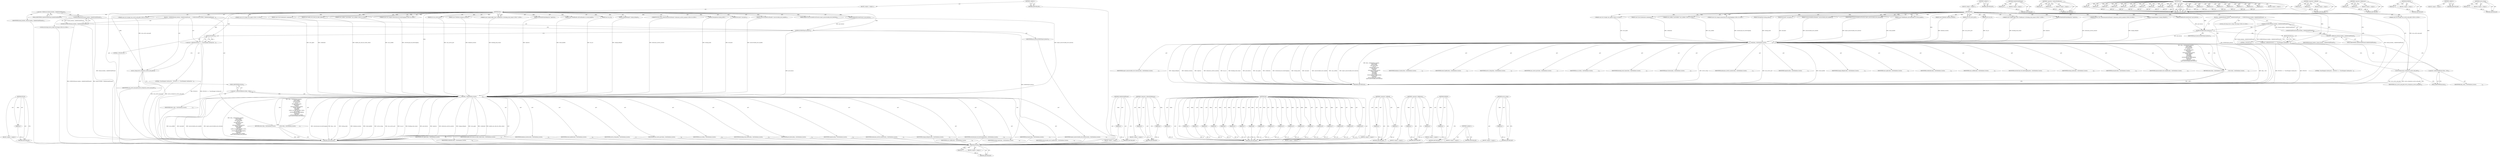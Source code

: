 digraph "server_string" {
vulnerable_134 [label=<(METHOD,DVLOG)>];
vulnerable_135 [label=<(PARAM,p1)>];
vulnerable_136 [label=<(BLOCK,&lt;empty&gt;,&lt;empty&gt;)>];
vulnerable_137 [label=<(METHOD_RETURN,ANY)>];
vulnerable_6 [label=<(METHOD,&lt;global&gt;)<SUB>1</SUB>>];
vulnerable_7 [label=<(BLOCK,&lt;empty&gt;,&lt;empty&gt;)<SUB>1</SUB>>];
vulnerable_8 [label=<(METHOD,Init)<SUB>1</SUB>>];
vulnerable_9 [label=<(PARAM,const FilePath&amp; database_location)<SUB>2</SUB>>];
vulnerable_10 [label=<(PARAM,const WeakHandle&lt;JsEventHandler&gt;&amp; event_handler)<SUB>3</SUB>>];
vulnerable_11 [label="<(PARAM,const std::string&amp; sync_server_and_path)<SUB>4</SUB>>"];
vulnerable_12 [label=<(PARAM,int sync_server_port)<SUB>5</SUB>>];
vulnerable_13 [label=<(PARAM,bool use_ssl)<SUB>6</SUB>>];
vulnerable_14 [label="<(PARAM,const scoped_refptr&lt;base::TaskRunner&gt;&amp; blocking_task_runner)<SUB>7</SUB>>"];
vulnerable_15 [label=<(PARAM,HttpPostProviderFactory* post_factory)<SUB>8</SUB>>];
vulnerable_16 [label=<(PARAM,ModelSafeWorkerRegistrar* registrar)<SUB>9</SUB>>];
vulnerable_17 [label="<(PARAM,browser_sync::ExtensionsActivityMonitor* extensions_activity_monitor)<SUB>10</SUB>>"];
vulnerable_18 [label=<(PARAM,ChangeDelegate* change_delegate)<SUB>11</SUB>>];
vulnerable_19 [label="<(PARAM,const std::string&amp; user_agent)<SUB>12</SUB>>"];
vulnerable_20 [label=<(PARAM,const SyncCredentials&amp; credentials)<SUB>13</SUB>>];
vulnerable_21 [label=<(PARAM,bool enable_sync_tabs_for_other_clients)<SUB>14</SUB>>];
vulnerable_22 [label="<(PARAM,sync_notifier::SyncNotifier* sync_notifier)<SUB>15</SUB>>"];
vulnerable_23 [label="<(PARAM,const std::string&amp; restored_key_for_bootstrapping)<SUB>16</SUB>>"];
vulnerable_24 [label=<(PARAM,TestingMode testing_mode)<SUB>17</SUB>>];
vulnerable_25 [label=<(PARAM,Encryptor* encryptor)<SUB>18</SUB>>];
vulnerable_26 [label=<(PARAM,UnrecoverableErrorHandler* unrecoverable_error_handler)<SUB>19</SUB>>];
vulnerable_27 [label=<(PARAM,ReportUnrecoverableErrorFunction report_unrecoverable_error_function)<SUB>20</SUB>>];
vulnerable_28 [label=<(BLOCK,{
  DCHECK(thread_checker_.CalledOnValidThread(...,{
  DCHECK(thread_checker_.CalledOnValidThread(...)<SUB>20</SUB>>];
vulnerable_29 [label=<(DCHECK,DCHECK(thread_checker_.CalledOnValidThread()))<SUB>21</SUB>>];
vulnerable_30 [label=<(CalledOnValidThread,thread_checker_.CalledOnValidThread())<SUB>21</SUB>>];
vulnerable_31 [label=<(&lt;operator&gt;.fieldAccess,thread_checker_.CalledOnValidThread)<SUB>21</SUB>>];
vulnerable_32 [label=<(IDENTIFIER,thread_checker_,thread_checker_.CalledOnValidThread())<SUB>21</SUB>>];
vulnerable_33 [label=<(FIELD_IDENTIFIER,CalledOnValidThread,CalledOnValidThread)<SUB>21</SUB>>];
vulnerable_34 [label=<(DCHECK,DCHECK(post_factory))<SUB>22</SUB>>];
vulnerable_35 [label=<(IDENTIFIER,post_factory,DCHECK(post_factory))<SUB>22</SUB>>];
vulnerable_36 [label=<(&lt;operator&gt;.shiftLeft,DVLOG(1) &lt;&lt; &quot;SyncManager starting Init...&quot;)<SUB>23</SUB>>];
vulnerable_37 [label=<(DVLOG,DVLOG(1))<SUB>23</SUB>>];
vulnerable_38 [label=<(LITERAL,1,DVLOG(1))<SUB>23</SUB>>];
vulnerable_39 [label=<(LITERAL,&quot;SyncManager starting Init...&quot;,DVLOG(1) &lt;&lt; &quot;SyncManager starting Init...&quot;)<SUB>23</SUB>>];
vulnerable_40 [label="<(LOCAL,std.string server_string: std.string)<SUB>24</SUB>>"];
vulnerable_41 [label=<(server_string,server_string(sync_server_and_path))<SUB>24</SUB>>];
vulnerable_42 [label=<(IDENTIFIER,sync_server_and_path,server_string(sync_server_and_path))<SUB>24</SUB>>];
vulnerable_43 [label=<(RETURN,return data_-&gt;Init(database_location,
         ...,return data_-&gt;Init(database_location,
         ...)<SUB>25</SUB>>];
vulnerable_44 [label=<(Init,data_-&gt;Init(database_location,
                ...)<SUB>25</SUB>>];
vulnerable_45 [label=<(&lt;operator&gt;.indirectFieldAccess,data_-&gt;Init)<SUB>25</SUB>>];
vulnerable_46 [label=<(IDENTIFIER,data_,data_-&gt;Init(database_location,
                ...)<SUB>25</SUB>>];
vulnerable_47 [label=<(FIELD_IDENTIFIER,Init,Init)<SUB>25</SUB>>];
vulnerable_48 [label=<(IDENTIFIER,database_location,data_-&gt;Init(database_location,
                ...)<SUB>25</SUB>>];
vulnerable_49 [label=<(IDENTIFIER,event_handler,data_-&gt;Init(database_location,
                ...)<SUB>26</SUB>>];
vulnerable_50 [label=<(IDENTIFIER,server_string,data_-&gt;Init(database_location,
                ...)<SUB>27</SUB>>];
vulnerable_51 [label=<(IDENTIFIER,sync_server_port,data_-&gt;Init(database_location,
                ...)<SUB>28</SUB>>];
vulnerable_52 [label=<(IDENTIFIER,use_ssl,data_-&gt;Init(database_location,
                ...)<SUB>29</SUB>>];
vulnerable_53 [label=<(IDENTIFIER,blocking_task_runner,data_-&gt;Init(database_location,
                ...)<SUB>30</SUB>>];
vulnerable_54 [label=<(IDENTIFIER,post_factory,data_-&gt;Init(database_location,
                ...)<SUB>31</SUB>>];
vulnerable_55 [label=<(IDENTIFIER,registrar,data_-&gt;Init(database_location,
                ...)<SUB>32</SUB>>];
vulnerable_56 [label=<(IDENTIFIER,extensions_activity_monitor,data_-&gt;Init(database_location,
                ...)<SUB>33</SUB>>];
vulnerable_57 [label=<(IDENTIFIER,change_delegate,data_-&gt;Init(database_location,
                ...)<SUB>34</SUB>>];
vulnerable_58 [label=<(IDENTIFIER,user_agent,data_-&gt;Init(database_location,
                ...)<SUB>35</SUB>>];
vulnerable_59 [label=<(IDENTIFIER,credentials,data_-&gt;Init(database_location,
                ...)<SUB>36</SUB>>];
vulnerable_60 [label=<(IDENTIFIER,enable_sync_tabs_for_other_clients,data_-&gt;Init(database_location,
                ...)<SUB>37</SUB>>];
vulnerable_61 [label=<(IDENTIFIER,sync_notifier,data_-&gt;Init(database_location,
                ...)<SUB>38</SUB>>];
vulnerable_62 [label=<(IDENTIFIER,restored_key_for_bootstrapping,data_-&gt;Init(database_location,
                ...)<SUB>39</SUB>>];
vulnerable_63 [label=<(IDENTIFIER,testing_mode,data_-&gt;Init(database_location,
                ...)<SUB>40</SUB>>];
vulnerable_64 [label=<(IDENTIFIER,encryptor,data_-&gt;Init(database_location,
                ...)<SUB>41</SUB>>];
vulnerable_65 [label=<(IDENTIFIER,unrecoverable_error_handler,data_-&gt;Init(database_location,
                ...)<SUB>42</SUB>>];
vulnerable_66 [label=<(IDENTIFIER,report_unrecoverable_error_function,data_-&gt;Init(database_location,
                ...)<SUB>43</SUB>>];
vulnerable_67 [label=<(METHOD_RETURN,bool)<SUB>1</SUB>>];
vulnerable_69 [label=<(METHOD_RETURN,ANY)<SUB>1</SUB>>];
vulnerable_120 [label=<(METHOD,CalledOnValidThread)>];
vulnerable_121 [label=<(PARAM,p1)>];
vulnerable_122 [label=<(BLOCK,&lt;empty&gt;,&lt;empty&gt;)>];
vulnerable_123 [label=<(METHOD_RETURN,ANY)>];
vulnerable_165 [label=<(METHOD,&lt;operator&gt;.indirectFieldAccess)>];
vulnerable_166 [label=<(PARAM,p1)>];
vulnerable_167 [label=<(PARAM,p2)>];
vulnerable_168 [label=<(BLOCK,&lt;empty&gt;,&lt;empty&gt;)>];
vulnerable_169 [label=<(METHOD_RETURN,ANY)>];
vulnerable_142 [label=<(METHOD,Init)>];
vulnerable_143 [label=<(PARAM,p1)>];
vulnerable_144 [label=<(PARAM,p2)>];
vulnerable_145 [label=<(PARAM,p3)>];
vulnerable_146 [label=<(PARAM,p4)>];
vulnerable_147 [label=<(PARAM,p5)>];
vulnerable_148 [label=<(PARAM,p6)>];
vulnerable_149 [label=<(PARAM,p7)>];
vulnerable_150 [label=<(PARAM,p8)>];
vulnerable_151 [label=<(PARAM,p9)>];
vulnerable_152 [label=<(PARAM,p10)>];
vulnerable_153 [label=<(PARAM,p11)>];
vulnerable_154 [label=<(PARAM,p12)>];
vulnerable_155 [label=<(PARAM,p13)>];
vulnerable_156 [label=<(PARAM,p14)>];
vulnerable_157 [label=<(PARAM,p15)>];
vulnerable_158 [label=<(PARAM,p16)>];
vulnerable_159 [label=<(PARAM,p17)>];
vulnerable_160 [label=<(PARAM,p18)>];
vulnerable_161 [label=<(PARAM,p19)>];
vulnerable_162 [label=<(PARAM,p20)>];
vulnerable_163 [label=<(BLOCK,&lt;empty&gt;,&lt;empty&gt;)>];
vulnerable_164 [label=<(METHOD_RETURN,ANY)>];
vulnerable_129 [label=<(METHOD,&lt;operator&gt;.shiftLeft)>];
vulnerable_130 [label=<(PARAM,p1)>];
vulnerable_131 [label=<(PARAM,p2)>];
vulnerable_132 [label=<(BLOCK,&lt;empty&gt;,&lt;empty&gt;)>];
vulnerable_133 [label=<(METHOD_RETURN,ANY)>];
vulnerable_124 [label=<(METHOD,&lt;operator&gt;.fieldAccess)>];
vulnerable_125 [label=<(PARAM,p1)>];
vulnerable_126 [label=<(PARAM,p2)>];
vulnerable_127 [label=<(BLOCK,&lt;empty&gt;,&lt;empty&gt;)>];
vulnerable_128 [label=<(METHOD_RETURN,ANY)>];
vulnerable_116 [label=<(METHOD,DCHECK)>];
vulnerable_117 [label=<(PARAM,p1)>];
vulnerable_118 [label=<(BLOCK,&lt;empty&gt;,&lt;empty&gt;)>];
vulnerable_119 [label=<(METHOD_RETURN,ANY)>];
vulnerable_110 [label=<(METHOD,&lt;global&gt;)<SUB>1</SUB>>];
vulnerable_111 [label=<(BLOCK,&lt;empty&gt;,&lt;empty&gt;)>];
vulnerable_112 [label=<(METHOD_RETURN,ANY)>];
vulnerable_138 [label=<(METHOD,server_string)>];
vulnerable_139 [label=<(PARAM,p1)>];
vulnerable_140 [label=<(BLOCK,&lt;empty&gt;,&lt;empty&gt;)>];
vulnerable_141 [label=<(METHOD_RETURN,ANY)>];
fixed_132 [label=<(METHOD,DVLOG)>];
fixed_133 [label=<(PARAM,p1)>];
fixed_134 [label=<(BLOCK,&lt;empty&gt;,&lt;empty&gt;)>];
fixed_135 [label=<(METHOD_RETURN,ANY)>];
fixed_6 [label=<(METHOD,&lt;global&gt;)<SUB>1</SUB>>];
fixed_7 [label=<(BLOCK,&lt;empty&gt;,&lt;empty&gt;)<SUB>1</SUB>>];
fixed_8 [label=<(METHOD,Init)<SUB>1</SUB>>];
fixed_9 [label=<(PARAM,const FilePath&amp; database_location)<SUB>2</SUB>>];
fixed_10 [label=<(PARAM,const WeakHandle&lt;JsEventHandler&gt;&amp; event_handler)<SUB>3</SUB>>];
fixed_11 [label="<(PARAM,const std::string&amp; sync_server_and_path)<SUB>4</SUB>>"];
fixed_12 [label=<(PARAM,int sync_server_port)<SUB>5</SUB>>];
fixed_13 [label=<(PARAM,bool use_ssl)<SUB>6</SUB>>];
fixed_14 [label="<(PARAM,const scoped_refptr&lt;base::TaskRunner&gt;&amp; blocking_task_runner)<SUB>7</SUB>>"];
fixed_15 [label=<(PARAM,HttpPostProviderFactory* post_factory)<SUB>8</SUB>>];
fixed_16 [label=<(PARAM,ModelSafeWorkerRegistrar* registrar)<SUB>9</SUB>>];
fixed_17 [label="<(PARAM,browser_sync::ExtensionsActivityMonitor* extensions_activity_monitor)<SUB>10</SUB>>"];
fixed_18 [label=<(PARAM,ChangeDelegate* change_delegate)<SUB>11</SUB>>];
fixed_19 [label="<(PARAM,const std::string&amp; user_agent)<SUB>12</SUB>>"];
fixed_20 [label=<(PARAM,const SyncCredentials&amp; credentials)<SUB>13</SUB>>];
fixed_21 [label="<(PARAM,sync_notifier::SyncNotifier* sync_notifier)<SUB>14</SUB>>"];
fixed_22 [label="<(PARAM,const std::string&amp; restored_key_for_bootstrapping)<SUB>15</SUB>>"];
fixed_23 [label=<(PARAM,TestingMode testing_mode)<SUB>16</SUB>>];
fixed_24 [label=<(PARAM,Encryptor* encryptor)<SUB>17</SUB>>];
fixed_25 [label=<(PARAM,UnrecoverableErrorHandler* unrecoverable_error_handler)<SUB>18</SUB>>];
fixed_26 [label=<(PARAM,ReportUnrecoverableErrorFunction report_unrecoverable_error_function)<SUB>19</SUB>>];
fixed_27 [label=<(BLOCK,{
  DCHECK(thread_checker_.CalledOnValidThread(...,{
  DCHECK(thread_checker_.CalledOnValidThread(...)<SUB>19</SUB>>];
fixed_28 [label=<(DCHECK,DCHECK(thread_checker_.CalledOnValidThread()))<SUB>20</SUB>>];
fixed_29 [label=<(CalledOnValidThread,thread_checker_.CalledOnValidThread())<SUB>20</SUB>>];
fixed_30 [label=<(&lt;operator&gt;.fieldAccess,thread_checker_.CalledOnValidThread)<SUB>20</SUB>>];
fixed_31 [label=<(IDENTIFIER,thread_checker_,thread_checker_.CalledOnValidThread())<SUB>20</SUB>>];
fixed_32 [label=<(FIELD_IDENTIFIER,CalledOnValidThread,CalledOnValidThread)<SUB>20</SUB>>];
fixed_33 [label=<(DCHECK,DCHECK(post_factory))<SUB>21</SUB>>];
fixed_34 [label=<(IDENTIFIER,post_factory,DCHECK(post_factory))<SUB>21</SUB>>];
fixed_35 [label=<(&lt;operator&gt;.shiftLeft,DVLOG(1) &lt;&lt; &quot;SyncManager starting Init...&quot;)<SUB>22</SUB>>];
fixed_36 [label=<(DVLOG,DVLOG(1))<SUB>22</SUB>>];
fixed_37 [label=<(LITERAL,1,DVLOG(1))<SUB>22</SUB>>];
fixed_38 [label=<(LITERAL,&quot;SyncManager starting Init...&quot;,DVLOG(1) &lt;&lt; &quot;SyncManager starting Init...&quot;)<SUB>22</SUB>>];
fixed_39 [label="<(LOCAL,std.string server_string: std.string)<SUB>23</SUB>>"];
fixed_40 [label=<(server_string,server_string(sync_server_and_path))<SUB>23</SUB>>];
fixed_41 [label=<(IDENTIFIER,sync_server_and_path,server_string(sync_server_and_path))<SUB>23</SUB>>];
fixed_42 [label=<(RETURN,return data_-&gt;Init(database_location,
         ...,return data_-&gt;Init(database_location,
         ...)<SUB>24</SUB>>];
fixed_43 [label=<(Init,data_-&gt;Init(database_location,
                ...)<SUB>24</SUB>>];
fixed_44 [label=<(&lt;operator&gt;.indirectFieldAccess,data_-&gt;Init)<SUB>24</SUB>>];
fixed_45 [label=<(IDENTIFIER,data_,data_-&gt;Init(database_location,
                ...)<SUB>24</SUB>>];
fixed_46 [label=<(FIELD_IDENTIFIER,Init,Init)<SUB>24</SUB>>];
fixed_47 [label=<(IDENTIFIER,database_location,data_-&gt;Init(database_location,
                ...)<SUB>24</SUB>>];
fixed_48 [label=<(IDENTIFIER,event_handler,data_-&gt;Init(database_location,
                ...)<SUB>25</SUB>>];
fixed_49 [label=<(IDENTIFIER,server_string,data_-&gt;Init(database_location,
                ...)<SUB>26</SUB>>];
fixed_50 [label=<(IDENTIFIER,sync_server_port,data_-&gt;Init(database_location,
                ...)<SUB>27</SUB>>];
fixed_51 [label=<(IDENTIFIER,use_ssl,data_-&gt;Init(database_location,
                ...)<SUB>28</SUB>>];
fixed_52 [label=<(IDENTIFIER,blocking_task_runner,data_-&gt;Init(database_location,
                ...)<SUB>29</SUB>>];
fixed_53 [label=<(IDENTIFIER,post_factory,data_-&gt;Init(database_location,
                ...)<SUB>30</SUB>>];
fixed_54 [label=<(IDENTIFIER,registrar,data_-&gt;Init(database_location,
                ...)<SUB>31</SUB>>];
fixed_55 [label=<(IDENTIFIER,extensions_activity_monitor,data_-&gt;Init(database_location,
                ...)<SUB>32</SUB>>];
fixed_56 [label=<(IDENTIFIER,change_delegate,data_-&gt;Init(database_location,
                ...)<SUB>33</SUB>>];
fixed_57 [label=<(IDENTIFIER,user_agent,data_-&gt;Init(database_location,
                ...)<SUB>34</SUB>>];
fixed_58 [label=<(IDENTIFIER,credentials,data_-&gt;Init(database_location,
                ...)<SUB>35</SUB>>];
fixed_59 [label=<(IDENTIFIER,sync_notifier,data_-&gt;Init(database_location,
                ...)<SUB>36</SUB>>];
fixed_60 [label=<(IDENTIFIER,restored_key_for_bootstrapping,data_-&gt;Init(database_location,
                ...)<SUB>37</SUB>>];
fixed_61 [label=<(IDENTIFIER,testing_mode,data_-&gt;Init(database_location,
                ...)<SUB>38</SUB>>];
fixed_62 [label=<(IDENTIFIER,encryptor,data_-&gt;Init(database_location,
                ...)<SUB>39</SUB>>];
fixed_63 [label=<(IDENTIFIER,unrecoverable_error_handler,data_-&gt;Init(database_location,
                ...)<SUB>40</SUB>>];
fixed_64 [label=<(IDENTIFIER,report_unrecoverable_error_function,data_-&gt;Init(database_location,
                ...)<SUB>41</SUB>>];
fixed_65 [label=<(METHOD_RETURN,bool)<SUB>1</SUB>>];
fixed_67 [label=<(METHOD_RETURN,ANY)<SUB>1</SUB>>];
fixed_118 [label=<(METHOD,CalledOnValidThread)>];
fixed_119 [label=<(PARAM,p1)>];
fixed_120 [label=<(BLOCK,&lt;empty&gt;,&lt;empty&gt;)>];
fixed_121 [label=<(METHOD_RETURN,ANY)>];
fixed_162 [label=<(METHOD,&lt;operator&gt;.indirectFieldAccess)>];
fixed_163 [label=<(PARAM,p1)>];
fixed_164 [label=<(PARAM,p2)>];
fixed_165 [label=<(BLOCK,&lt;empty&gt;,&lt;empty&gt;)>];
fixed_166 [label=<(METHOD_RETURN,ANY)>];
fixed_140 [label=<(METHOD,Init)>];
fixed_141 [label=<(PARAM,p1)>];
fixed_142 [label=<(PARAM,p2)>];
fixed_143 [label=<(PARAM,p3)>];
fixed_144 [label=<(PARAM,p4)>];
fixed_145 [label=<(PARAM,p5)>];
fixed_146 [label=<(PARAM,p6)>];
fixed_147 [label=<(PARAM,p7)>];
fixed_148 [label=<(PARAM,p8)>];
fixed_149 [label=<(PARAM,p9)>];
fixed_150 [label=<(PARAM,p10)>];
fixed_151 [label=<(PARAM,p11)>];
fixed_152 [label=<(PARAM,p12)>];
fixed_153 [label=<(PARAM,p13)>];
fixed_154 [label=<(PARAM,p14)>];
fixed_155 [label=<(PARAM,p15)>];
fixed_156 [label=<(PARAM,p16)>];
fixed_157 [label=<(PARAM,p17)>];
fixed_158 [label=<(PARAM,p18)>];
fixed_159 [label=<(PARAM,p19)>];
fixed_160 [label=<(BLOCK,&lt;empty&gt;,&lt;empty&gt;)>];
fixed_161 [label=<(METHOD_RETURN,ANY)>];
fixed_127 [label=<(METHOD,&lt;operator&gt;.shiftLeft)>];
fixed_128 [label=<(PARAM,p1)>];
fixed_129 [label=<(PARAM,p2)>];
fixed_130 [label=<(BLOCK,&lt;empty&gt;,&lt;empty&gt;)>];
fixed_131 [label=<(METHOD_RETURN,ANY)>];
fixed_122 [label=<(METHOD,&lt;operator&gt;.fieldAccess)>];
fixed_123 [label=<(PARAM,p1)>];
fixed_124 [label=<(PARAM,p2)>];
fixed_125 [label=<(BLOCK,&lt;empty&gt;,&lt;empty&gt;)>];
fixed_126 [label=<(METHOD_RETURN,ANY)>];
fixed_114 [label=<(METHOD,DCHECK)>];
fixed_115 [label=<(PARAM,p1)>];
fixed_116 [label=<(BLOCK,&lt;empty&gt;,&lt;empty&gt;)>];
fixed_117 [label=<(METHOD_RETURN,ANY)>];
fixed_108 [label=<(METHOD,&lt;global&gt;)<SUB>1</SUB>>];
fixed_109 [label=<(BLOCK,&lt;empty&gt;,&lt;empty&gt;)>];
fixed_110 [label=<(METHOD_RETURN,ANY)>];
fixed_136 [label=<(METHOD,server_string)>];
fixed_137 [label=<(PARAM,p1)>];
fixed_138 [label=<(BLOCK,&lt;empty&gt;,&lt;empty&gt;)>];
fixed_139 [label=<(METHOD_RETURN,ANY)>];
vulnerable_134 -> vulnerable_135  [key=0, label="AST: "];
vulnerable_134 -> vulnerable_135  [key=1, label="DDG: "];
vulnerable_134 -> vulnerable_136  [key=0, label="AST: "];
vulnerable_134 -> vulnerable_137  [key=0, label="AST: "];
vulnerable_134 -> vulnerable_137  [key=1, label="CFG: "];
vulnerable_135 -> vulnerable_137  [key=0, label="DDG: p1"];
vulnerable_136 -> fixed_132  [key=0];
vulnerable_137 -> fixed_132  [key=0];
vulnerable_6 -> vulnerable_7  [key=0, label="AST: "];
vulnerable_6 -> vulnerable_69  [key=0, label="AST: "];
vulnerable_6 -> vulnerable_69  [key=1, label="CFG: "];
vulnerable_7 -> vulnerable_8  [key=0, label="AST: "];
vulnerable_8 -> vulnerable_9  [key=0, label="AST: "];
vulnerable_8 -> vulnerable_9  [key=1, label="DDG: "];
vulnerable_8 -> vulnerable_10  [key=0, label="AST: "];
vulnerable_8 -> vulnerable_10  [key=1, label="DDG: "];
vulnerable_8 -> vulnerable_11  [key=0, label="AST: "];
vulnerable_8 -> vulnerable_11  [key=1, label="DDG: "];
vulnerable_8 -> vulnerable_12  [key=0, label="AST: "];
vulnerable_8 -> vulnerable_12  [key=1, label="DDG: "];
vulnerable_8 -> vulnerable_13  [key=0, label="AST: "];
vulnerable_8 -> vulnerable_13  [key=1, label="DDG: "];
vulnerable_8 -> vulnerable_14  [key=0, label="AST: "];
vulnerable_8 -> vulnerable_14  [key=1, label="DDG: "];
vulnerable_8 -> vulnerable_15  [key=0, label="AST: "];
vulnerable_8 -> vulnerable_15  [key=1, label="DDG: "];
vulnerable_8 -> vulnerable_16  [key=0, label="AST: "];
vulnerable_8 -> vulnerable_16  [key=1, label="DDG: "];
vulnerable_8 -> vulnerable_17  [key=0, label="AST: "];
vulnerable_8 -> vulnerable_17  [key=1, label="DDG: "];
vulnerable_8 -> vulnerable_18  [key=0, label="AST: "];
vulnerable_8 -> vulnerable_18  [key=1, label="DDG: "];
vulnerable_8 -> vulnerable_19  [key=0, label="AST: "];
vulnerable_8 -> vulnerable_19  [key=1, label="DDG: "];
vulnerable_8 -> vulnerable_20  [key=0, label="AST: "];
vulnerable_8 -> vulnerable_20  [key=1, label="DDG: "];
vulnerable_8 -> vulnerable_21  [key=0, label="AST: "];
vulnerable_8 -> vulnerable_21  [key=1, label="DDG: "];
vulnerable_8 -> vulnerable_22  [key=0, label="AST: "];
vulnerable_8 -> vulnerable_22  [key=1, label="DDG: "];
vulnerable_8 -> vulnerable_23  [key=0, label="AST: "];
vulnerable_8 -> vulnerable_23  [key=1, label="DDG: "];
vulnerable_8 -> vulnerable_24  [key=0, label="AST: "];
vulnerable_8 -> vulnerable_24  [key=1, label="DDG: "];
vulnerable_8 -> vulnerable_25  [key=0, label="AST: "];
vulnerable_8 -> vulnerable_25  [key=1, label="DDG: "];
vulnerable_8 -> vulnerable_26  [key=0, label="AST: "];
vulnerable_8 -> vulnerable_26  [key=1, label="DDG: "];
vulnerable_8 -> vulnerable_27  [key=0, label="AST: "];
vulnerable_8 -> vulnerable_27  [key=1, label="DDG: "];
vulnerable_8 -> vulnerable_28  [key=0, label="AST: "];
vulnerable_8 -> vulnerable_67  [key=0, label="AST: "];
vulnerable_8 -> vulnerable_33  [key=0, label="CFG: "];
vulnerable_8 -> vulnerable_34  [key=0, label="DDG: "];
vulnerable_8 -> vulnerable_36  [key=0, label="DDG: "];
vulnerable_8 -> vulnerable_41  [key=0, label="DDG: "];
vulnerable_8 -> vulnerable_37  [key=0, label="DDG: "];
vulnerable_8 -> vulnerable_44  [key=0, label="DDG: "];
vulnerable_9 -> vulnerable_44  [key=0, label="DDG: database_location"];
vulnerable_10 -> vulnerable_44  [key=0, label="DDG: event_handler"];
vulnerable_11 -> vulnerable_41  [key=0, label="DDG: sync_server_and_path"];
vulnerable_12 -> vulnerable_44  [key=0, label="DDG: sync_server_port"];
vulnerable_13 -> vulnerable_44  [key=0, label="DDG: use_ssl"];
vulnerable_14 -> vulnerable_44  [key=0, label="DDG: blocking_task_runner"];
vulnerable_15 -> vulnerable_34  [key=0, label="DDG: post_factory"];
vulnerable_16 -> vulnerable_44  [key=0, label="DDG: registrar"];
vulnerable_17 -> vulnerable_44  [key=0, label="DDG: extensions_activity_monitor"];
vulnerable_18 -> vulnerable_44  [key=0, label="DDG: change_delegate"];
vulnerable_19 -> vulnerable_44  [key=0, label="DDG: user_agent"];
vulnerable_20 -> vulnerable_44  [key=0, label="DDG: credentials"];
vulnerable_21 -> vulnerable_44  [key=0, label="DDG: enable_sync_tabs_for_other_clients"];
vulnerable_22 -> vulnerable_44  [key=0, label="DDG: sync_notifier"];
vulnerable_23 -> vulnerable_44  [key=0, label="DDG: restored_key_for_bootstrapping"];
vulnerable_24 -> vulnerable_44  [key=0, label="DDG: testing_mode"];
vulnerable_25 -> vulnerable_44  [key=0, label="DDG: encryptor"];
vulnerable_26 -> vulnerable_44  [key=0, label="DDG: unrecoverable_error_handler"];
vulnerable_27 -> vulnerable_44  [key=0, label="DDG: report_unrecoverable_error_function"];
vulnerable_28 -> vulnerable_29  [key=0, label="AST: "];
vulnerable_28 -> vulnerable_34  [key=0, label="AST: "];
vulnerable_28 -> vulnerable_36  [key=0, label="AST: "];
vulnerable_28 -> vulnerable_40  [key=0, label="AST: "];
vulnerable_28 -> vulnerable_41  [key=0, label="AST: "];
vulnerable_28 -> vulnerable_43  [key=0, label="AST: "];
vulnerable_29 -> vulnerable_30  [key=0, label="AST: "];
vulnerable_29 -> vulnerable_34  [key=0, label="CFG: "];
vulnerable_29 -> vulnerable_67  [key=0, label="DDG: thread_checker_.CalledOnValidThread()"];
vulnerable_29 -> vulnerable_67  [key=1, label="DDG: DCHECK(thread_checker_.CalledOnValidThread())"];
vulnerable_30 -> vulnerable_31  [key=0, label="AST: "];
vulnerable_30 -> vulnerable_29  [key=0, label="CFG: "];
vulnerable_30 -> vulnerable_29  [key=1, label="DDG: thread_checker_.CalledOnValidThread"];
vulnerable_30 -> vulnerable_67  [key=0, label="DDG: thread_checker_.CalledOnValidThread"];
vulnerable_31 -> vulnerable_32  [key=0, label="AST: "];
vulnerable_31 -> vulnerable_33  [key=0, label="AST: "];
vulnerable_31 -> vulnerable_30  [key=0, label="CFG: "];
vulnerable_32 -> fixed_132  [key=0];
vulnerable_33 -> vulnerable_31  [key=0, label="CFG: "];
vulnerable_34 -> vulnerable_35  [key=0, label="AST: "];
vulnerable_34 -> vulnerable_37  [key=0, label="CFG: "];
vulnerable_34 -> vulnerable_67  [key=0, label="DDG: DCHECK(post_factory)"];
vulnerable_34 -> vulnerable_44  [key=0, label="DDG: post_factory"];
vulnerable_35 -> fixed_132  [key=0];
vulnerable_36 -> vulnerable_37  [key=0, label="AST: "];
vulnerable_36 -> vulnerable_39  [key=0, label="AST: "];
vulnerable_36 -> vulnerable_41  [key=0, label="CFG: "];
vulnerable_36 -> vulnerable_67  [key=0, label="DDG: DVLOG(1)"];
vulnerable_36 -> vulnerable_67  [key=1, label="DDG: DVLOG(1) &lt;&lt; &quot;SyncManager starting Init...&quot;"];
vulnerable_37 -> vulnerable_38  [key=0, label="AST: "];
vulnerable_37 -> vulnerable_36  [key=0, label="CFG: "];
vulnerable_37 -> vulnerable_36  [key=1, label="DDG: 1"];
vulnerable_38 -> fixed_132  [key=0];
vulnerable_39 -> fixed_132  [key=0];
vulnerable_40 -> fixed_132  [key=0];
vulnerable_41 -> vulnerable_42  [key=0, label="AST: "];
vulnerable_41 -> vulnerable_47  [key=0, label="CFG: "];
vulnerable_41 -> vulnerable_67  [key=0, label="DDG: sync_server_and_path"];
vulnerable_41 -> vulnerable_67  [key=1, label="DDG: server_string(sync_server_and_path)"];
vulnerable_42 -> fixed_132  [key=0];
vulnerable_43 -> vulnerable_44  [key=0, label="AST: "];
vulnerable_43 -> vulnerable_67  [key=0, label="CFG: "];
vulnerable_43 -> vulnerable_67  [key=1, label="DDG: &lt;RET&gt;"];
vulnerable_44 -> vulnerable_45  [key=0, label="AST: "];
vulnerable_44 -> vulnerable_48  [key=0, label="AST: "];
vulnerable_44 -> vulnerable_49  [key=0, label="AST: "];
vulnerable_44 -> vulnerable_50  [key=0, label="AST: "];
vulnerable_44 -> vulnerable_51  [key=0, label="AST: "];
vulnerable_44 -> vulnerable_52  [key=0, label="AST: "];
vulnerable_44 -> vulnerable_53  [key=0, label="AST: "];
vulnerable_44 -> vulnerable_54  [key=0, label="AST: "];
vulnerable_44 -> vulnerable_55  [key=0, label="AST: "];
vulnerable_44 -> vulnerable_56  [key=0, label="AST: "];
vulnerable_44 -> vulnerable_57  [key=0, label="AST: "];
vulnerable_44 -> vulnerable_58  [key=0, label="AST: "];
vulnerable_44 -> vulnerable_59  [key=0, label="AST: "];
vulnerable_44 -> vulnerable_60  [key=0, label="AST: "];
vulnerable_44 -> vulnerable_61  [key=0, label="AST: "];
vulnerable_44 -> vulnerable_62  [key=0, label="AST: "];
vulnerable_44 -> vulnerable_63  [key=0, label="AST: "];
vulnerable_44 -> vulnerable_64  [key=0, label="AST: "];
vulnerable_44 -> vulnerable_65  [key=0, label="AST: "];
vulnerable_44 -> vulnerable_66  [key=0, label="AST: "];
vulnerable_44 -> vulnerable_43  [key=0, label="CFG: "];
vulnerable_44 -> vulnerable_43  [key=1, label="DDG: data_-&gt;Init(database_location,
                     event_handler,
                     server_string,
                     sync_server_port,
                     use_ssl,
                     blocking_task_runner,
                     post_factory,
                     registrar,
                     extensions_activity_monitor,
                      change_delegate,
                      user_agent,
                      credentials,
                     enable_sync_tabs_for_other_clients,
                      sync_notifier,
                      restored_key_for_bootstrapping,
                      testing_mode,
                     encryptor,
                     unrecoverable_error_handler,
                     report_unrecoverable_error_function)"];
vulnerable_44 -> vulnerable_67  [key=0, label="DDG: data_-&gt;Init"];
vulnerable_44 -> vulnerable_67  [key=1, label="DDG: database_location"];
vulnerable_44 -> vulnerable_67  [key=2, label="DDG: event_handler"];
vulnerable_44 -> vulnerable_67  [key=3, label="DDG: server_string"];
vulnerable_44 -> vulnerable_67  [key=4, label="DDG: sync_server_port"];
vulnerable_44 -> vulnerable_67  [key=5, label="DDG: use_ssl"];
vulnerable_44 -> vulnerable_67  [key=6, label="DDG: blocking_task_runner"];
vulnerable_44 -> vulnerable_67  [key=7, label="DDG: post_factory"];
vulnerable_44 -> vulnerable_67  [key=8, label="DDG: registrar"];
vulnerable_44 -> vulnerable_67  [key=9, label="DDG: extensions_activity_monitor"];
vulnerable_44 -> vulnerable_67  [key=10, label="DDG: change_delegate"];
vulnerable_44 -> vulnerable_67  [key=11, label="DDG: user_agent"];
vulnerable_44 -> vulnerable_67  [key=12, label="DDG: credentials"];
vulnerable_44 -> vulnerable_67  [key=13, label="DDG: enable_sync_tabs_for_other_clients"];
vulnerable_44 -> vulnerable_67  [key=14, label="DDG: sync_notifier"];
vulnerable_44 -> vulnerable_67  [key=15, label="DDG: restored_key_for_bootstrapping"];
vulnerable_44 -> vulnerable_67  [key=16, label="DDG: testing_mode"];
vulnerable_44 -> vulnerable_67  [key=17, label="DDG: encryptor"];
vulnerable_44 -> vulnerable_67  [key=18, label="DDG: unrecoverable_error_handler"];
vulnerable_44 -> vulnerable_67  [key=19, label="DDG: report_unrecoverable_error_function"];
vulnerable_44 -> vulnerable_67  [key=20, label="DDG: data_-&gt;Init(database_location,
                     event_handler,
                     server_string,
                     sync_server_port,
                     use_ssl,
                     blocking_task_runner,
                     post_factory,
                     registrar,
                     extensions_activity_monitor,
                      change_delegate,
                      user_agent,
                      credentials,
                     enable_sync_tabs_for_other_clients,
                      sync_notifier,
                      restored_key_for_bootstrapping,
                      testing_mode,
                     encryptor,
                     unrecoverable_error_handler,
                     report_unrecoverable_error_function)"];
vulnerable_45 -> vulnerable_46  [key=0, label="AST: "];
vulnerable_45 -> vulnerable_47  [key=0, label="AST: "];
vulnerable_45 -> vulnerable_44  [key=0, label="CFG: "];
vulnerable_46 -> fixed_132  [key=0];
vulnerable_47 -> vulnerable_45  [key=0, label="CFG: "];
vulnerable_48 -> fixed_132  [key=0];
vulnerable_49 -> fixed_132  [key=0];
vulnerable_50 -> fixed_132  [key=0];
vulnerable_51 -> fixed_132  [key=0];
vulnerable_52 -> fixed_132  [key=0];
vulnerable_53 -> fixed_132  [key=0];
vulnerable_54 -> fixed_132  [key=0];
vulnerable_55 -> fixed_132  [key=0];
vulnerable_56 -> fixed_132  [key=0];
vulnerable_57 -> fixed_132  [key=0];
vulnerable_58 -> fixed_132  [key=0];
vulnerable_59 -> fixed_132  [key=0];
vulnerable_60 -> fixed_132  [key=0];
vulnerable_61 -> fixed_132  [key=0];
vulnerable_62 -> fixed_132  [key=0];
vulnerable_63 -> fixed_132  [key=0];
vulnerable_64 -> fixed_132  [key=0];
vulnerable_65 -> fixed_132  [key=0];
vulnerable_66 -> fixed_132  [key=0];
vulnerable_67 -> fixed_132  [key=0];
vulnerable_69 -> fixed_132  [key=0];
vulnerable_120 -> vulnerable_121  [key=0, label="AST: "];
vulnerable_120 -> vulnerable_121  [key=1, label="DDG: "];
vulnerable_120 -> vulnerable_122  [key=0, label="AST: "];
vulnerable_120 -> vulnerable_123  [key=0, label="AST: "];
vulnerable_120 -> vulnerable_123  [key=1, label="CFG: "];
vulnerable_121 -> vulnerable_123  [key=0, label="DDG: p1"];
vulnerable_122 -> fixed_132  [key=0];
vulnerable_123 -> fixed_132  [key=0];
vulnerable_165 -> vulnerable_166  [key=0, label="AST: "];
vulnerable_165 -> vulnerable_166  [key=1, label="DDG: "];
vulnerable_165 -> vulnerable_168  [key=0, label="AST: "];
vulnerable_165 -> vulnerable_167  [key=0, label="AST: "];
vulnerable_165 -> vulnerable_167  [key=1, label="DDG: "];
vulnerable_165 -> vulnerable_169  [key=0, label="AST: "];
vulnerable_165 -> vulnerable_169  [key=1, label="CFG: "];
vulnerable_166 -> vulnerable_169  [key=0, label="DDG: p1"];
vulnerable_167 -> vulnerable_169  [key=0, label="DDG: p2"];
vulnerable_168 -> fixed_132  [key=0];
vulnerable_169 -> fixed_132  [key=0];
vulnerable_142 -> vulnerable_143  [key=0, label="AST: "];
vulnerable_142 -> vulnerable_143  [key=1, label="DDG: "];
vulnerable_142 -> vulnerable_163  [key=0, label="AST: "];
vulnerable_142 -> vulnerable_144  [key=0, label="AST: "];
vulnerable_142 -> vulnerable_144  [key=1, label="DDG: "];
vulnerable_142 -> vulnerable_164  [key=0, label="AST: "];
vulnerable_142 -> vulnerable_164  [key=1, label="CFG: "];
vulnerable_142 -> vulnerable_145  [key=0, label="AST: "];
vulnerable_142 -> vulnerable_145  [key=1, label="DDG: "];
vulnerable_142 -> vulnerable_146  [key=0, label="AST: "];
vulnerable_142 -> vulnerable_146  [key=1, label="DDG: "];
vulnerable_142 -> vulnerable_147  [key=0, label="AST: "];
vulnerable_142 -> vulnerable_147  [key=1, label="DDG: "];
vulnerable_142 -> vulnerable_148  [key=0, label="AST: "];
vulnerable_142 -> vulnerable_148  [key=1, label="DDG: "];
vulnerable_142 -> vulnerable_149  [key=0, label="AST: "];
vulnerable_142 -> vulnerable_149  [key=1, label="DDG: "];
vulnerable_142 -> vulnerable_150  [key=0, label="AST: "];
vulnerable_142 -> vulnerable_150  [key=1, label="DDG: "];
vulnerable_142 -> vulnerable_151  [key=0, label="AST: "];
vulnerable_142 -> vulnerable_151  [key=1, label="DDG: "];
vulnerable_142 -> vulnerable_152  [key=0, label="AST: "];
vulnerable_142 -> vulnerable_152  [key=1, label="DDG: "];
vulnerable_142 -> vulnerable_153  [key=0, label="AST: "];
vulnerable_142 -> vulnerable_153  [key=1, label="DDG: "];
vulnerable_142 -> vulnerable_154  [key=0, label="AST: "];
vulnerable_142 -> vulnerable_154  [key=1, label="DDG: "];
vulnerable_142 -> vulnerable_155  [key=0, label="AST: "];
vulnerable_142 -> vulnerable_155  [key=1, label="DDG: "];
vulnerable_142 -> vulnerable_156  [key=0, label="AST: "];
vulnerable_142 -> vulnerable_156  [key=1, label="DDG: "];
vulnerable_142 -> vulnerable_157  [key=0, label="AST: "];
vulnerable_142 -> vulnerable_157  [key=1, label="DDG: "];
vulnerable_142 -> vulnerable_158  [key=0, label="AST: "];
vulnerable_142 -> vulnerable_158  [key=1, label="DDG: "];
vulnerable_142 -> vulnerable_159  [key=0, label="AST: "];
vulnerable_142 -> vulnerable_159  [key=1, label="DDG: "];
vulnerable_142 -> vulnerable_160  [key=0, label="AST: "];
vulnerable_142 -> vulnerable_160  [key=1, label="DDG: "];
vulnerable_142 -> vulnerable_161  [key=0, label="AST: "];
vulnerable_142 -> vulnerable_161  [key=1, label="DDG: "];
vulnerable_142 -> vulnerable_162  [key=0, label="AST: "];
vulnerable_142 -> vulnerable_162  [key=1, label="DDG: "];
vulnerable_143 -> vulnerable_164  [key=0, label="DDG: p1"];
vulnerable_144 -> vulnerable_164  [key=0, label="DDG: p2"];
vulnerable_145 -> vulnerable_164  [key=0, label="DDG: p3"];
vulnerable_146 -> vulnerable_164  [key=0, label="DDG: p4"];
vulnerable_147 -> vulnerable_164  [key=0, label="DDG: p5"];
vulnerable_148 -> vulnerable_164  [key=0, label="DDG: p6"];
vulnerable_149 -> vulnerable_164  [key=0, label="DDG: p7"];
vulnerable_150 -> vulnerable_164  [key=0, label="DDG: p8"];
vulnerable_151 -> vulnerable_164  [key=0, label="DDG: p9"];
vulnerable_152 -> vulnerable_164  [key=0, label="DDG: p10"];
vulnerable_153 -> vulnerable_164  [key=0, label="DDG: p11"];
vulnerable_154 -> vulnerable_164  [key=0, label="DDG: p12"];
vulnerable_155 -> vulnerable_164  [key=0, label="DDG: p13"];
vulnerable_156 -> vulnerable_164  [key=0, label="DDG: p14"];
vulnerable_157 -> vulnerable_164  [key=0, label="DDG: p15"];
vulnerable_158 -> vulnerable_164  [key=0, label="DDG: p16"];
vulnerable_159 -> vulnerable_164  [key=0, label="DDG: p17"];
vulnerable_160 -> vulnerable_164  [key=0, label="DDG: p18"];
vulnerable_161 -> vulnerable_164  [key=0, label="DDG: p19"];
vulnerable_162 -> vulnerable_164  [key=0, label="DDG: p20"];
vulnerable_163 -> fixed_132  [key=0];
vulnerable_164 -> fixed_132  [key=0];
vulnerable_129 -> vulnerable_130  [key=0, label="AST: "];
vulnerable_129 -> vulnerable_130  [key=1, label="DDG: "];
vulnerable_129 -> vulnerable_132  [key=0, label="AST: "];
vulnerable_129 -> vulnerable_131  [key=0, label="AST: "];
vulnerable_129 -> vulnerable_131  [key=1, label="DDG: "];
vulnerable_129 -> vulnerable_133  [key=0, label="AST: "];
vulnerable_129 -> vulnerable_133  [key=1, label="CFG: "];
vulnerable_130 -> vulnerable_133  [key=0, label="DDG: p1"];
vulnerable_131 -> vulnerable_133  [key=0, label="DDG: p2"];
vulnerable_132 -> fixed_132  [key=0];
vulnerable_133 -> fixed_132  [key=0];
vulnerable_124 -> vulnerable_125  [key=0, label="AST: "];
vulnerable_124 -> vulnerable_125  [key=1, label="DDG: "];
vulnerable_124 -> vulnerable_127  [key=0, label="AST: "];
vulnerable_124 -> vulnerable_126  [key=0, label="AST: "];
vulnerable_124 -> vulnerable_126  [key=1, label="DDG: "];
vulnerable_124 -> vulnerable_128  [key=0, label="AST: "];
vulnerable_124 -> vulnerable_128  [key=1, label="CFG: "];
vulnerable_125 -> vulnerable_128  [key=0, label="DDG: p1"];
vulnerable_126 -> vulnerable_128  [key=0, label="DDG: p2"];
vulnerable_127 -> fixed_132  [key=0];
vulnerable_128 -> fixed_132  [key=0];
vulnerable_116 -> vulnerable_117  [key=0, label="AST: "];
vulnerable_116 -> vulnerable_117  [key=1, label="DDG: "];
vulnerable_116 -> vulnerable_118  [key=0, label="AST: "];
vulnerable_116 -> vulnerable_119  [key=0, label="AST: "];
vulnerable_116 -> vulnerable_119  [key=1, label="CFG: "];
vulnerable_117 -> vulnerable_119  [key=0, label="DDG: p1"];
vulnerable_118 -> fixed_132  [key=0];
vulnerable_119 -> fixed_132  [key=0];
vulnerable_110 -> vulnerable_111  [key=0, label="AST: "];
vulnerable_110 -> vulnerable_112  [key=0, label="AST: "];
vulnerable_110 -> vulnerable_112  [key=1, label="CFG: "];
vulnerable_111 -> fixed_132  [key=0];
vulnerable_112 -> fixed_132  [key=0];
vulnerable_138 -> vulnerable_139  [key=0, label="AST: "];
vulnerable_138 -> vulnerable_139  [key=1, label="DDG: "];
vulnerable_138 -> vulnerable_140  [key=0, label="AST: "];
vulnerable_138 -> vulnerable_141  [key=0, label="AST: "];
vulnerable_138 -> vulnerable_141  [key=1, label="CFG: "];
vulnerable_139 -> vulnerable_141  [key=0, label="DDG: p1"];
vulnerable_140 -> fixed_132  [key=0];
vulnerable_141 -> fixed_132  [key=0];
fixed_132 -> fixed_133  [key=0, label="AST: "];
fixed_132 -> fixed_133  [key=1, label="DDG: "];
fixed_132 -> fixed_134  [key=0, label="AST: "];
fixed_132 -> fixed_135  [key=0, label="AST: "];
fixed_132 -> fixed_135  [key=1, label="CFG: "];
fixed_133 -> fixed_135  [key=0, label="DDG: p1"];
fixed_6 -> fixed_7  [key=0, label="AST: "];
fixed_6 -> fixed_67  [key=0, label="AST: "];
fixed_6 -> fixed_67  [key=1, label="CFG: "];
fixed_7 -> fixed_8  [key=0, label="AST: "];
fixed_8 -> fixed_9  [key=0, label="AST: "];
fixed_8 -> fixed_9  [key=1, label="DDG: "];
fixed_8 -> fixed_10  [key=0, label="AST: "];
fixed_8 -> fixed_10  [key=1, label="DDG: "];
fixed_8 -> fixed_11  [key=0, label="AST: "];
fixed_8 -> fixed_11  [key=1, label="DDG: "];
fixed_8 -> fixed_12  [key=0, label="AST: "];
fixed_8 -> fixed_12  [key=1, label="DDG: "];
fixed_8 -> fixed_13  [key=0, label="AST: "];
fixed_8 -> fixed_13  [key=1, label="DDG: "];
fixed_8 -> fixed_14  [key=0, label="AST: "];
fixed_8 -> fixed_14  [key=1, label="DDG: "];
fixed_8 -> fixed_15  [key=0, label="AST: "];
fixed_8 -> fixed_15  [key=1, label="DDG: "];
fixed_8 -> fixed_16  [key=0, label="AST: "];
fixed_8 -> fixed_16  [key=1, label="DDG: "];
fixed_8 -> fixed_17  [key=0, label="AST: "];
fixed_8 -> fixed_17  [key=1, label="DDG: "];
fixed_8 -> fixed_18  [key=0, label="AST: "];
fixed_8 -> fixed_18  [key=1, label="DDG: "];
fixed_8 -> fixed_19  [key=0, label="AST: "];
fixed_8 -> fixed_19  [key=1, label="DDG: "];
fixed_8 -> fixed_20  [key=0, label="AST: "];
fixed_8 -> fixed_20  [key=1, label="DDG: "];
fixed_8 -> fixed_21  [key=0, label="AST: "];
fixed_8 -> fixed_21  [key=1, label="DDG: "];
fixed_8 -> fixed_22  [key=0, label="AST: "];
fixed_8 -> fixed_22  [key=1, label="DDG: "];
fixed_8 -> fixed_23  [key=0, label="AST: "];
fixed_8 -> fixed_23  [key=1, label="DDG: "];
fixed_8 -> fixed_24  [key=0, label="AST: "];
fixed_8 -> fixed_24  [key=1, label="DDG: "];
fixed_8 -> fixed_25  [key=0, label="AST: "];
fixed_8 -> fixed_25  [key=1, label="DDG: "];
fixed_8 -> fixed_26  [key=0, label="AST: "];
fixed_8 -> fixed_26  [key=1, label="DDG: "];
fixed_8 -> fixed_27  [key=0, label="AST: "];
fixed_8 -> fixed_65  [key=0, label="AST: "];
fixed_8 -> fixed_32  [key=0, label="CFG: "];
fixed_8 -> fixed_33  [key=0, label="DDG: "];
fixed_8 -> fixed_35  [key=0, label="DDG: "];
fixed_8 -> fixed_40  [key=0, label="DDG: "];
fixed_8 -> fixed_36  [key=0, label="DDG: "];
fixed_8 -> fixed_43  [key=0, label="DDG: "];
fixed_9 -> fixed_43  [key=0, label="DDG: database_location"];
fixed_10 -> fixed_43  [key=0, label="DDG: event_handler"];
fixed_11 -> fixed_40  [key=0, label="DDG: sync_server_and_path"];
fixed_12 -> fixed_43  [key=0, label="DDG: sync_server_port"];
fixed_13 -> fixed_43  [key=0, label="DDG: use_ssl"];
fixed_14 -> fixed_43  [key=0, label="DDG: blocking_task_runner"];
fixed_15 -> fixed_33  [key=0, label="DDG: post_factory"];
fixed_16 -> fixed_43  [key=0, label="DDG: registrar"];
fixed_17 -> fixed_43  [key=0, label="DDG: extensions_activity_monitor"];
fixed_18 -> fixed_43  [key=0, label="DDG: change_delegate"];
fixed_19 -> fixed_43  [key=0, label="DDG: user_agent"];
fixed_20 -> fixed_43  [key=0, label="DDG: credentials"];
fixed_21 -> fixed_43  [key=0, label="DDG: sync_notifier"];
fixed_22 -> fixed_43  [key=0, label="DDG: restored_key_for_bootstrapping"];
fixed_23 -> fixed_43  [key=0, label="DDG: testing_mode"];
fixed_24 -> fixed_43  [key=0, label="DDG: encryptor"];
fixed_25 -> fixed_43  [key=0, label="DDG: unrecoverable_error_handler"];
fixed_26 -> fixed_43  [key=0, label="DDG: report_unrecoverable_error_function"];
fixed_27 -> fixed_28  [key=0, label="AST: "];
fixed_27 -> fixed_33  [key=0, label="AST: "];
fixed_27 -> fixed_35  [key=0, label="AST: "];
fixed_27 -> fixed_39  [key=0, label="AST: "];
fixed_27 -> fixed_40  [key=0, label="AST: "];
fixed_27 -> fixed_42  [key=0, label="AST: "];
fixed_28 -> fixed_29  [key=0, label="AST: "];
fixed_28 -> fixed_33  [key=0, label="CFG: "];
fixed_28 -> fixed_65  [key=0, label="DDG: thread_checker_.CalledOnValidThread()"];
fixed_28 -> fixed_65  [key=1, label="DDG: DCHECK(thread_checker_.CalledOnValidThread())"];
fixed_29 -> fixed_30  [key=0, label="AST: "];
fixed_29 -> fixed_28  [key=0, label="CFG: "];
fixed_29 -> fixed_28  [key=1, label="DDG: thread_checker_.CalledOnValidThread"];
fixed_29 -> fixed_65  [key=0, label="DDG: thread_checker_.CalledOnValidThread"];
fixed_30 -> fixed_31  [key=0, label="AST: "];
fixed_30 -> fixed_32  [key=0, label="AST: "];
fixed_30 -> fixed_29  [key=0, label="CFG: "];
fixed_32 -> fixed_30  [key=0, label="CFG: "];
fixed_33 -> fixed_34  [key=0, label="AST: "];
fixed_33 -> fixed_36  [key=0, label="CFG: "];
fixed_33 -> fixed_65  [key=0, label="DDG: DCHECK(post_factory)"];
fixed_33 -> fixed_43  [key=0, label="DDG: post_factory"];
fixed_35 -> fixed_36  [key=0, label="AST: "];
fixed_35 -> fixed_38  [key=0, label="AST: "];
fixed_35 -> fixed_40  [key=0, label="CFG: "];
fixed_35 -> fixed_65  [key=0, label="DDG: DVLOG(1)"];
fixed_35 -> fixed_65  [key=1, label="DDG: DVLOG(1) &lt;&lt; &quot;SyncManager starting Init...&quot;"];
fixed_36 -> fixed_37  [key=0, label="AST: "];
fixed_36 -> fixed_35  [key=0, label="CFG: "];
fixed_36 -> fixed_35  [key=1, label="DDG: 1"];
fixed_40 -> fixed_41  [key=0, label="AST: "];
fixed_40 -> fixed_46  [key=0, label="CFG: "];
fixed_40 -> fixed_65  [key=0, label="DDG: sync_server_and_path"];
fixed_40 -> fixed_65  [key=1, label="DDG: server_string(sync_server_and_path)"];
fixed_42 -> fixed_43  [key=0, label="AST: "];
fixed_42 -> fixed_65  [key=0, label="CFG: "];
fixed_42 -> fixed_65  [key=1, label="DDG: &lt;RET&gt;"];
fixed_43 -> fixed_44  [key=0, label="AST: "];
fixed_43 -> fixed_47  [key=0, label="AST: "];
fixed_43 -> fixed_48  [key=0, label="AST: "];
fixed_43 -> fixed_49  [key=0, label="AST: "];
fixed_43 -> fixed_50  [key=0, label="AST: "];
fixed_43 -> fixed_51  [key=0, label="AST: "];
fixed_43 -> fixed_52  [key=0, label="AST: "];
fixed_43 -> fixed_53  [key=0, label="AST: "];
fixed_43 -> fixed_54  [key=0, label="AST: "];
fixed_43 -> fixed_55  [key=0, label="AST: "];
fixed_43 -> fixed_56  [key=0, label="AST: "];
fixed_43 -> fixed_57  [key=0, label="AST: "];
fixed_43 -> fixed_58  [key=0, label="AST: "];
fixed_43 -> fixed_59  [key=0, label="AST: "];
fixed_43 -> fixed_60  [key=0, label="AST: "];
fixed_43 -> fixed_61  [key=0, label="AST: "];
fixed_43 -> fixed_62  [key=0, label="AST: "];
fixed_43 -> fixed_63  [key=0, label="AST: "];
fixed_43 -> fixed_64  [key=0, label="AST: "];
fixed_43 -> fixed_42  [key=0, label="CFG: "];
fixed_43 -> fixed_42  [key=1, label="DDG: data_-&gt;Init(database_location,
                     event_handler,
                     server_string,
                     sync_server_port,
                     use_ssl,
                     blocking_task_runner,
                     post_factory,
                     registrar,
                     extensions_activity_monitor,
                      change_delegate,
                      user_agent,
                      credentials,
                      sync_notifier,
                      restored_key_for_bootstrapping,
                      testing_mode,
                     encryptor,
                     unrecoverable_error_handler,
                     report_unrecoverable_error_function)"];
fixed_43 -> fixed_65  [key=0, label="DDG: data_-&gt;Init"];
fixed_43 -> fixed_65  [key=1, label="DDG: database_location"];
fixed_43 -> fixed_65  [key=2, label="DDG: event_handler"];
fixed_43 -> fixed_65  [key=3, label="DDG: server_string"];
fixed_43 -> fixed_65  [key=4, label="DDG: sync_server_port"];
fixed_43 -> fixed_65  [key=5, label="DDG: use_ssl"];
fixed_43 -> fixed_65  [key=6, label="DDG: blocking_task_runner"];
fixed_43 -> fixed_65  [key=7, label="DDG: post_factory"];
fixed_43 -> fixed_65  [key=8, label="DDG: registrar"];
fixed_43 -> fixed_65  [key=9, label="DDG: extensions_activity_monitor"];
fixed_43 -> fixed_65  [key=10, label="DDG: change_delegate"];
fixed_43 -> fixed_65  [key=11, label="DDG: user_agent"];
fixed_43 -> fixed_65  [key=12, label="DDG: credentials"];
fixed_43 -> fixed_65  [key=13, label="DDG: sync_notifier"];
fixed_43 -> fixed_65  [key=14, label="DDG: restored_key_for_bootstrapping"];
fixed_43 -> fixed_65  [key=15, label="DDG: testing_mode"];
fixed_43 -> fixed_65  [key=16, label="DDG: encryptor"];
fixed_43 -> fixed_65  [key=17, label="DDG: unrecoverable_error_handler"];
fixed_43 -> fixed_65  [key=18, label="DDG: report_unrecoverable_error_function"];
fixed_43 -> fixed_65  [key=19, label="DDG: data_-&gt;Init(database_location,
                     event_handler,
                     server_string,
                     sync_server_port,
                     use_ssl,
                     blocking_task_runner,
                     post_factory,
                     registrar,
                     extensions_activity_monitor,
                      change_delegate,
                      user_agent,
                      credentials,
                      sync_notifier,
                      restored_key_for_bootstrapping,
                      testing_mode,
                     encryptor,
                     unrecoverable_error_handler,
                     report_unrecoverable_error_function)"];
fixed_44 -> fixed_45  [key=0, label="AST: "];
fixed_44 -> fixed_46  [key=0, label="AST: "];
fixed_44 -> fixed_43  [key=0, label="CFG: "];
fixed_46 -> fixed_44  [key=0, label="CFG: "];
fixed_118 -> fixed_119  [key=0, label="AST: "];
fixed_118 -> fixed_119  [key=1, label="DDG: "];
fixed_118 -> fixed_120  [key=0, label="AST: "];
fixed_118 -> fixed_121  [key=0, label="AST: "];
fixed_118 -> fixed_121  [key=1, label="CFG: "];
fixed_119 -> fixed_121  [key=0, label="DDG: p1"];
fixed_162 -> fixed_163  [key=0, label="AST: "];
fixed_162 -> fixed_163  [key=1, label="DDG: "];
fixed_162 -> fixed_165  [key=0, label="AST: "];
fixed_162 -> fixed_164  [key=0, label="AST: "];
fixed_162 -> fixed_164  [key=1, label="DDG: "];
fixed_162 -> fixed_166  [key=0, label="AST: "];
fixed_162 -> fixed_166  [key=1, label="CFG: "];
fixed_163 -> fixed_166  [key=0, label="DDG: p1"];
fixed_164 -> fixed_166  [key=0, label="DDG: p2"];
fixed_140 -> fixed_141  [key=0, label="AST: "];
fixed_140 -> fixed_141  [key=1, label="DDG: "];
fixed_140 -> fixed_160  [key=0, label="AST: "];
fixed_140 -> fixed_142  [key=0, label="AST: "];
fixed_140 -> fixed_142  [key=1, label="DDG: "];
fixed_140 -> fixed_161  [key=0, label="AST: "];
fixed_140 -> fixed_161  [key=1, label="CFG: "];
fixed_140 -> fixed_143  [key=0, label="AST: "];
fixed_140 -> fixed_143  [key=1, label="DDG: "];
fixed_140 -> fixed_144  [key=0, label="AST: "];
fixed_140 -> fixed_144  [key=1, label="DDG: "];
fixed_140 -> fixed_145  [key=0, label="AST: "];
fixed_140 -> fixed_145  [key=1, label="DDG: "];
fixed_140 -> fixed_146  [key=0, label="AST: "];
fixed_140 -> fixed_146  [key=1, label="DDG: "];
fixed_140 -> fixed_147  [key=0, label="AST: "];
fixed_140 -> fixed_147  [key=1, label="DDG: "];
fixed_140 -> fixed_148  [key=0, label="AST: "];
fixed_140 -> fixed_148  [key=1, label="DDG: "];
fixed_140 -> fixed_149  [key=0, label="AST: "];
fixed_140 -> fixed_149  [key=1, label="DDG: "];
fixed_140 -> fixed_150  [key=0, label="AST: "];
fixed_140 -> fixed_150  [key=1, label="DDG: "];
fixed_140 -> fixed_151  [key=0, label="AST: "];
fixed_140 -> fixed_151  [key=1, label="DDG: "];
fixed_140 -> fixed_152  [key=0, label="AST: "];
fixed_140 -> fixed_152  [key=1, label="DDG: "];
fixed_140 -> fixed_153  [key=0, label="AST: "];
fixed_140 -> fixed_153  [key=1, label="DDG: "];
fixed_140 -> fixed_154  [key=0, label="AST: "];
fixed_140 -> fixed_154  [key=1, label="DDG: "];
fixed_140 -> fixed_155  [key=0, label="AST: "];
fixed_140 -> fixed_155  [key=1, label="DDG: "];
fixed_140 -> fixed_156  [key=0, label="AST: "];
fixed_140 -> fixed_156  [key=1, label="DDG: "];
fixed_140 -> fixed_157  [key=0, label="AST: "];
fixed_140 -> fixed_157  [key=1, label="DDG: "];
fixed_140 -> fixed_158  [key=0, label="AST: "];
fixed_140 -> fixed_158  [key=1, label="DDG: "];
fixed_140 -> fixed_159  [key=0, label="AST: "];
fixed_140 -> fixed_159  [key=1, label="DDG: "];
fixed_141 -> fixed_161  [key=0, label="DDG: p1"];
fixed_142 -> fixed_161  [key=0, label="DDG: p2"];
fixed_143 -> fixed_161  [key=0, label="DDG: p3"];
fixed_144 -> fixed_161  [key=0, label="DDG: p4"];
fixed_145 -> fixed_161  [key=0, label="DDG: p5"];
fixed_146 -> fixed_161  [key=0, label="DDG: p6"];
fixed_147 -> fixed_161  [key=0, label="DDG: p7"];
fixed_148 -> fixed_161  [key=0, label="DDG: p8"];
fixed_149 -> fixed_161  [key=0, label="DDG: p9"];
fixed_150 -> fixed_161  [key=0, label="DDG: p10"];
fixed_151 -> fixed_161  [key=0, label="DDG: p11"];
fixed_152 -> fixed_161  [key=0, label="DDG: p12"];
fixed_153 -> fixed_161  [key=0, label="DDG: p13"];
fixed_154 -> fixed_161  [key=0, label="DDG: p14"];
fixed_155 -> fixed_161  [key=0, label="DDG: p15"];
fixed_156 -> fixed_161  [key=0, label="DDG: p16"];
fixed_157 -> fixed_161  [key=0, label="DDG: p17"];
fixed_158 -> fixed_161  [key=0, label="DDG: p18"];
fixed_159 -> fixed_161  [key=0, label="DDG: p19"];
fixed_127 -> fixed_128  [key=0, label="AST: "];
fixed_127 -> fixed_128  [key=1, label="DDG: "];
fixed_127 -> fixed_130  [key=0, label="AST: "];
fixed_127 -> fixed_129  [key=0, label="AST: "];
fixed_127 -> fixed_129  [key=1, label="DDG: "];
fixed_127 -> fixed_131  [key=0, label="AST: "];
fixed_127 -> fixed_131  [key=1, label="CFG: "];
fixed_128 -> fixed_131  [key=0, label="DDG: p1"];
fixed_129 -> fixed_131  [key=0, label="DDG: p2"];
fixed_122 -> fixed_123  [key=0, label="AST: "];
fixed_122 -> fixed_123  [key=1, label="DDG: "];
fixed_122 -> fixed_125  [key=0, label="AST: "];
fixed_122 -> fixed_124  [key=0, label="AST: "];
fixed_122 -> fixed_124  [key=1, label="DDG: "];
fixed_122 -> fixed_126  [key=0, label="AST: "];
fixed_122 -> fixed_126  [key=1, label="CFG: "];
fixed_123 -> fixed_126  [key=0, label="DDG: p1"];
fixed_124 -> fixed_126  [key=0, label="DDG: p2"];
fixed_114 -> fixed_115  [key=0, label="AST: "];
fixed_114 -> fixed_115  [key=1, label="DDG: "];
fixed_114 -> fixed_116  [key=0, label="AST: "];
fixed_114 -> fixed_117  [key=0, label="AST: "];
fixed_114 -> fixed_117  [key=1, label="CFG: "];
fixed_115 -> fixed_117  [key=0, label="DDG: p1"];
fixed_108 -> fixed_109  [key=0, label="AST: "];
fixed_108 -> fixed_110  [key=0, label="AST: "];
fixed_108 -> fixed_110  [key=1, label="CFG: "];
fixed_136 -> fixed_137  [key=0, label="AST: "];
fixed_136 -> fixed_137  [key=1, label="DDG: "];
fixed_136 -> fixed_138  [key=0, label="AST: "];
fixed_136 -> fixed_139  [key=0, label="AST: "];
fixed_136 -> fixed_139  [key=1, label="CFG: "];
fixed_137 -> fixed_139  [key=0, label="DDG: p1"];
}
